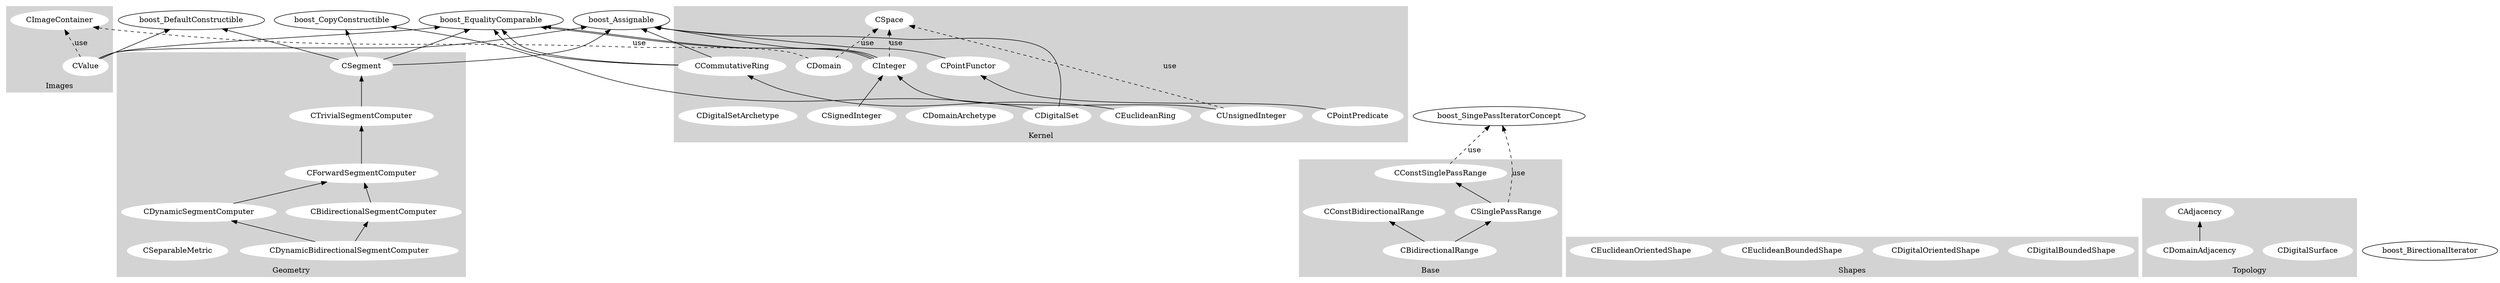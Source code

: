 ### Dot graph of DGtal concepts
# D. Coeurjolly


 
digraph G {
  rankdir=BT;
  
  subgraph cluster_0 {
    style=filled;
    color=lightgrey;
    node [style=filled,color=white];
    CPointPredicate -> CPointFunctor ;
    CSpace;
    CUnsignedInteger-> CInteger;
    CEuclideanRing->CCommutativeRing ;
    CSignedInteger ->  CInteger;
    CDomain;
	
    CDomainArchetype;
    CDigitalSet;
    CDigitalSetArchetype;
    label = "Kernel";
  }

  subgraph cluster_1 {
    style=filled;
    color=lightgrey;
    node [style=filled,color=white];
    CSinglePassRange-> CConstSinglePassRange ;
    CBidirectionalRange -> CSinglePassRange;
    CBidirectionalRange -> CConstBidirectionalRange;
    label = "Base";
  }

  subgraph cluster_2 {
    style=filled;
    color=lightgrey;
    node [style=filled,color=white];
    "CValue" -> CImageContainer [label="use",style=dashed] ;

    label="Images";
  }
	
  subgraph cluster_3 {
    style=filled;
    color=lightgrey;
    node [style=filled,color=white];
    CDigitalBoundedShape;
    CDigitalOrientedShape;
    CEuclideanBoundedShape;
    CEuclideanOrientedShape;
	  
    label="Shapes";
  }
	
  subgraph cluster_4 {
    style=filled;
    color=lightgrey;
    node [style=filled,color=white];
          
    CDigitalSurface;
    CDomainAdjacency -> CAdjacency ; 
          
    label="Topology";
  }
  subgraph cluster_5 {
    style=filled;
    color=lightgrey;
    node [style=filled,color=white];
               
    CBidirectionalSegmentComputer -> CForwardSegmentComputer -> CTrivialSegmentComputer -> CSegment; 
    CDynamicSegmentComputer-> "CForwardSegmentComputer" ;
    CDynamicBidirectionalSegmentComputer->          CDynamicSegmentComputer  ;

    CDynamicBidirectionalSegmentComputer->          CBidirectionalSegmentComputer;
    CSeparableMetric;
    label="Geometry";
  }
	
  "CDomain" -> CImageContainer  [label="use",style=dashed];
   CDomain -> CSpace [label="use",style=dashed];
  "CInteger" -> CSpace  [label="use",style=dashed];
  "CUnsignedInteger" -> CSpace [label="use",style=dashed];


  "CConstSinglePassRange" -> boost_SingePassIteratorConcept [label="use",style=dashed];
  "CSinglePassRange"->  boost_SingePassIteratorConcept [label="use",style=dashed] ;
 
  CDigitalSet -> boost_CopyConstructible;
  CSegment ->  boost_CopyConstructible ;

  CValue -> boost_DefaultConstructible;
  CSegment ->boost_DefaultConstructible;

  CDigitalSet -> boost_Assignable ;
  CValue -> boost_Assignable;
  CInteger -> boost_Assignable;
  CSegment -> boost_Assignable;
  CCommutativeRing -> boost_Assignable;
  CPointFunctor -> boost_Assignable;
  
  boost_BirectionalIterator;

  CInteger-> boost_EqualityComparable;
  CValue-> boost_EqualityComparable;
  CSegment-> boost_EqualityComparable;
  CCommutativeRing-> boost_EqualityComparable;
  CCommutativeRing-> boost_EqualityComparable;
  CInteger-> boost_EqualityComparable;
}
